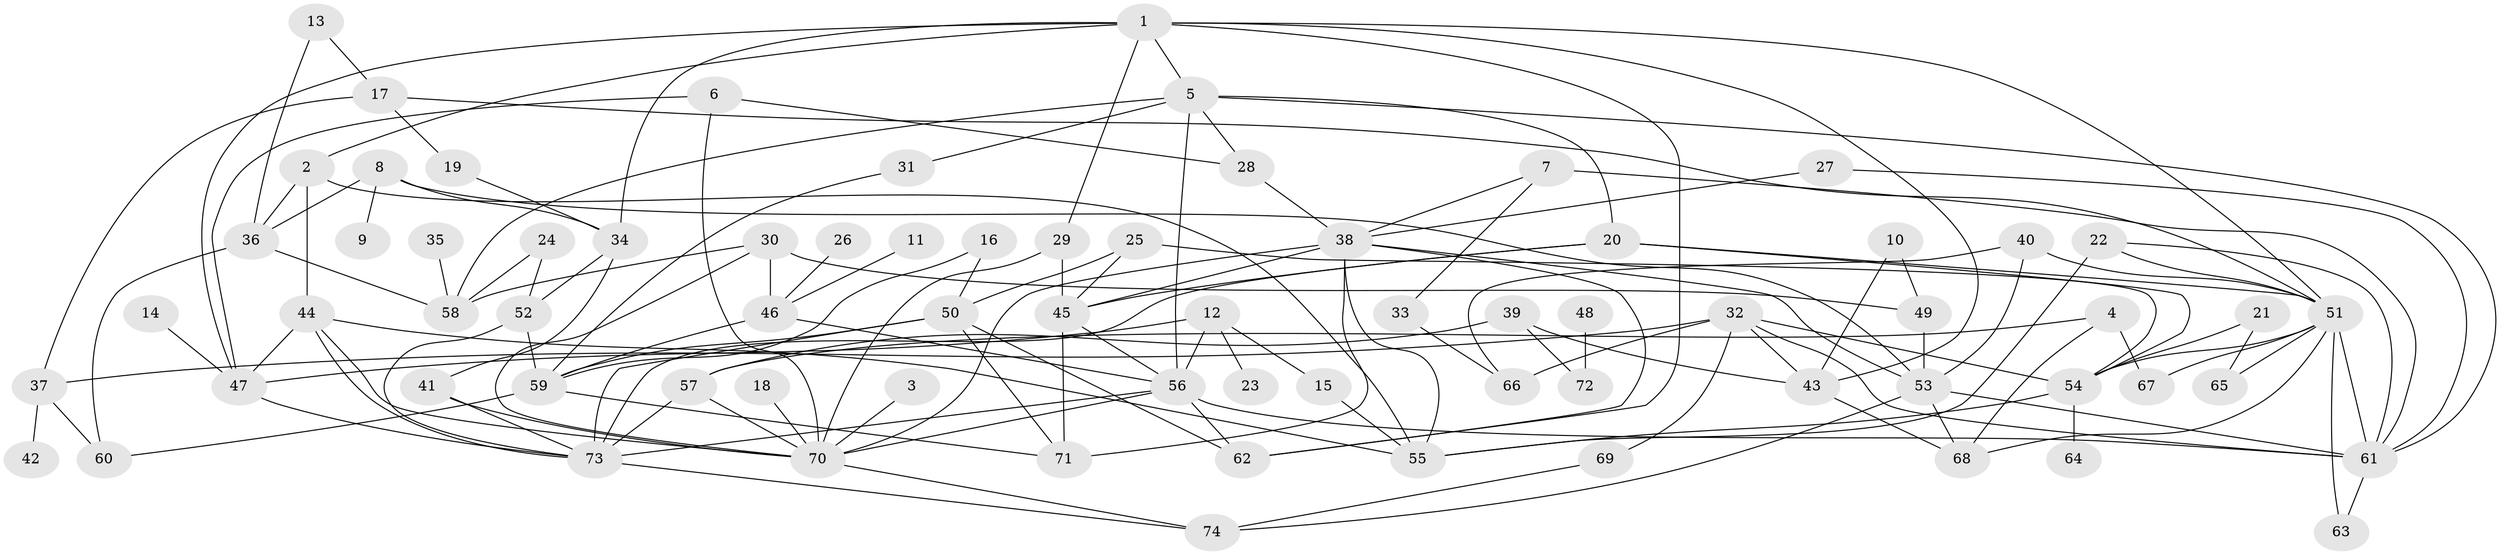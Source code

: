 // original degree distribution, {4: 0.16891891891891891, 5: 0.10135135135135136, 6: 0.033783783783783786, 7: 0.02702702702702703, 3: 0.22972972972972974, 2: 0.24324324324324326, 1: 0.19594594594594594}
// Generated by graph-tools (version 1.1) at 2025/49/03/09/25 03:49:22]
// undirected, 74 vertices, 143 edges
graph export_dot {
graph [start="1"]
  node [color=gray90,style=filled];
  1;
  2;
  3;
  4;
  5;
  6;
  7;
  8;
  9;
  10;
  11;
  12;
  13;
  14;
  15;
  16;
  17;
  18;
  19;
  20;
  21;
  22;
  23;
  24;
  25;
  26;
  27;
  28;
  29;
  30;
  31;
  32;
  33;
  34;
  35;
  36;
  37;
  38;
  39;
  40;
  41;
  42;
  43;
  44;
  45;
  46;
  47;
  48;
  49;
  50;
  51;
  52;
  53;
  54;
  55;
  56;
  57;
  58;
  59;
  60;
  61;
  62;
  63;
  64;
  65;
  66;
  67;
  68;
  69;
  70;
  71;
  72;
  73;
  74;
  1 -- 2 [weight=1.0];
  1 -- 5 [weight=1.0];
  1 -- 29 [weight=1.0];
  1 -- 34 [weight=1.0];
  1 -- 43 [weight=1.0];
  1 -- 47 [weight=1.0];
  1 -- 51 [weight=1.0];
  1 -- 62 [weight=1.0];
  2 -- 36 [weight=1.0];
  2 -- 44 [weight=1.0];
  2 -- 55 [weight=1.0];
  3 -- 70 [weight=1.0];
  4 -- 57 [weight=1.0];
  4 -- 67 [weight=1.0];
  4 -- 68 [weight=1.0];
  5 -- 20 [weight=1.0];
  5 -- 28 [weight=1.0];
  5 -- 31 [weight=1.0];
  5 -- 56 [weight=1.0];
  5 -- 58 [weight=1.0];
  5 -- 61 [weight=1.0];
  6 -- 28 [weight=1.0];
  6 -- 47 [weight=1.0];
  6 -- 70 [weight=1.0];
  7 -- 33 [weight=1.0];
  7 -- 38 [weight=1.0];
  7 -- 61 [weight=1.0];
  8 -- 9 [weight=1.0];
  8 -- 34 [weight=1.0];
  8 -- 36 [weight=1.0];
  8 -- 53 [weight=1.0];
  10 -- 43 [weight=1.0];
  10 -- 49 [weight=1.0];
  11 -- 46 [weight=1.0];
  12 -- 15 [weight=1.0];
  12 -- 23 [weight=1.0];
  12 -- 47 [weight=1.0];
  12 -- 56 [weight=1.0];
  13 -- 17 [weight=1.0];
  13 -- 36 [weight=1.0];
  14 -- 47 [weight=1.0];
  15 -- 55 [weight=1.0];
  16 -- 50 [weight=1.0];
  16 -- 59 [weight=1.0];
  17 -- 19 [weight=1.0];
  17 -- 37 [weight=1.0];
  17 -- 51 [weight=1.0];
  18 -- 70 [weight=1.0];
  19 -- 34 [weight=1.0];
  20 -- 45 [weight=1.0];
  20 -- 51 [weight=1.0];
  20 -- 54 [weight=1.0];
  20 -- 73 [weight=1.0];
  21 -- 54 [weight=1.0];
  21 -- 65 [weight=1.0];
  22 -- 51 [weight=1.0];
  22 -- 55 [weight=1.0];
  22 -- 61 [weight=1.0];
  24 -- 52 [weight=1.0];
  24 -- 58 [weight=1.0];
  25 -- 45 [weight=1.0];
  25 -- 50 [weight=1.0];
  25 -- 54 [weight=1.0];
  26 -- 46 [weight=1.0];
  27 -- 38 [weight=1.0];
  27 -- 61 [weight=1.0];
  28 -- 38 [weight=1.0];
  29 -- 45 [weight=1.0];
  29 -- 70 [weight=1.0];
  30 -- 46 [weight=1.0];
  30 -- 49 [weight=1.0];
  30 -- 58 [weight=1.0];
  30 -- 70 [weight=1.0];
  31 -- 59 [weight=1.0];
  32 -- 37 [weight=1.0];
  32 -- 43 [weight=1.0];
  32 -- 54 [weight=1.0];
  32 -- 61 [weight=1.0];
  32 -- 66 [weight=1.0];
  32 -- 69 [weight=1.0];
  33 -- 66 [weight=1.0];
  34 -- 41 [weight=1.0];
  34 -- 52 [weight=1.0];
  35 -- 58 [weight=1.0];
  36 -- 58 [weight=1.0];
  36 -- 60 [weight=1.0];
  37 -- 42 [weight=1.0];
  37 -- 60 [weight=1.0];
  38 -- 45 [weight=1.0];
  38 -- 53 [weight=1.0];
  38 -- 55 [weight=1.0];
  38 -- 62 [weight=1.0];
  38 -- 70 [weight=1.0];
  38 -- 71 [weight=1.0];
  39 -- 43 [weight=1.0];
  39 -- 57 [weight=1.0];
  39 -- 72 [weight=1.0];
  40 -- 51 [weight=1.0];
  40 -- 53 [weight=1.0];
  40 -- 66 [weight=1.0];
  41 -- 70 [weight=1.0];
  41 -- 73 [weight=1.0];
  43 -- 68 [weight=1.0];
  44 -- 47 [weight=1.0];
  44 -- 55 [weight=1.0];
  44 -- 70 [weight=1.0];
  44 -- 73 [weight=1.0];
  45 -- 56 [weight=1.0];
  45 -- 71 [weight=1.0];
  46 -- 56 [weight=1.0];
  46 -- 59 [weight=1.0];
  47 -- 73 [weight=1.0];
  48 -- 72 [weight=1.0];
  49 -- 53 [weight=1.0];
  50 -- 59 [weight=1.0];
  50 -- 62 [weight=1.0];
  50 -- 71 [weight=1.0];
  50 -- 73 [weight=1.0];
  51 -- 54 [weight=1.0];
  51 -- 61 [weight=1.0];
  51 -- 63 [weight=1.0];
  51 -- 65 [weight=1.0];
  51 -- 67 [weight=1.0];
  51 -- 68 [weight=1.0];
  52 -- 59 [weight=1.0];
  52 -- 73 [weight=1.0];
  53 -- 61 [weight=1.0];
  53 -- 68 [weight=1.0];
  53 -- 74 [weight=1.0];
  54 -- 55 [weight=1.0];
  54 -- 64 [weight=1.0];
  56 -- 61 [weight=1.0];
  56 -- 62 [weight=1.0];
  56 -- 70 [weight=1.0];
  56 -- 73 [weight=1.0];
  57 -- 70 [weight=1.0];
  57 -- 73 [weight=1.0];
  59 -- 60 [weight=1.0];
  59 -- 71 [weight=1.0];
  61 -- 63 [weight=1.0];
  69 -- 74 [weight=1.0];
  70 -- 74 [weight=1.0];
  73 -- 74 [weight=1.0];
}
